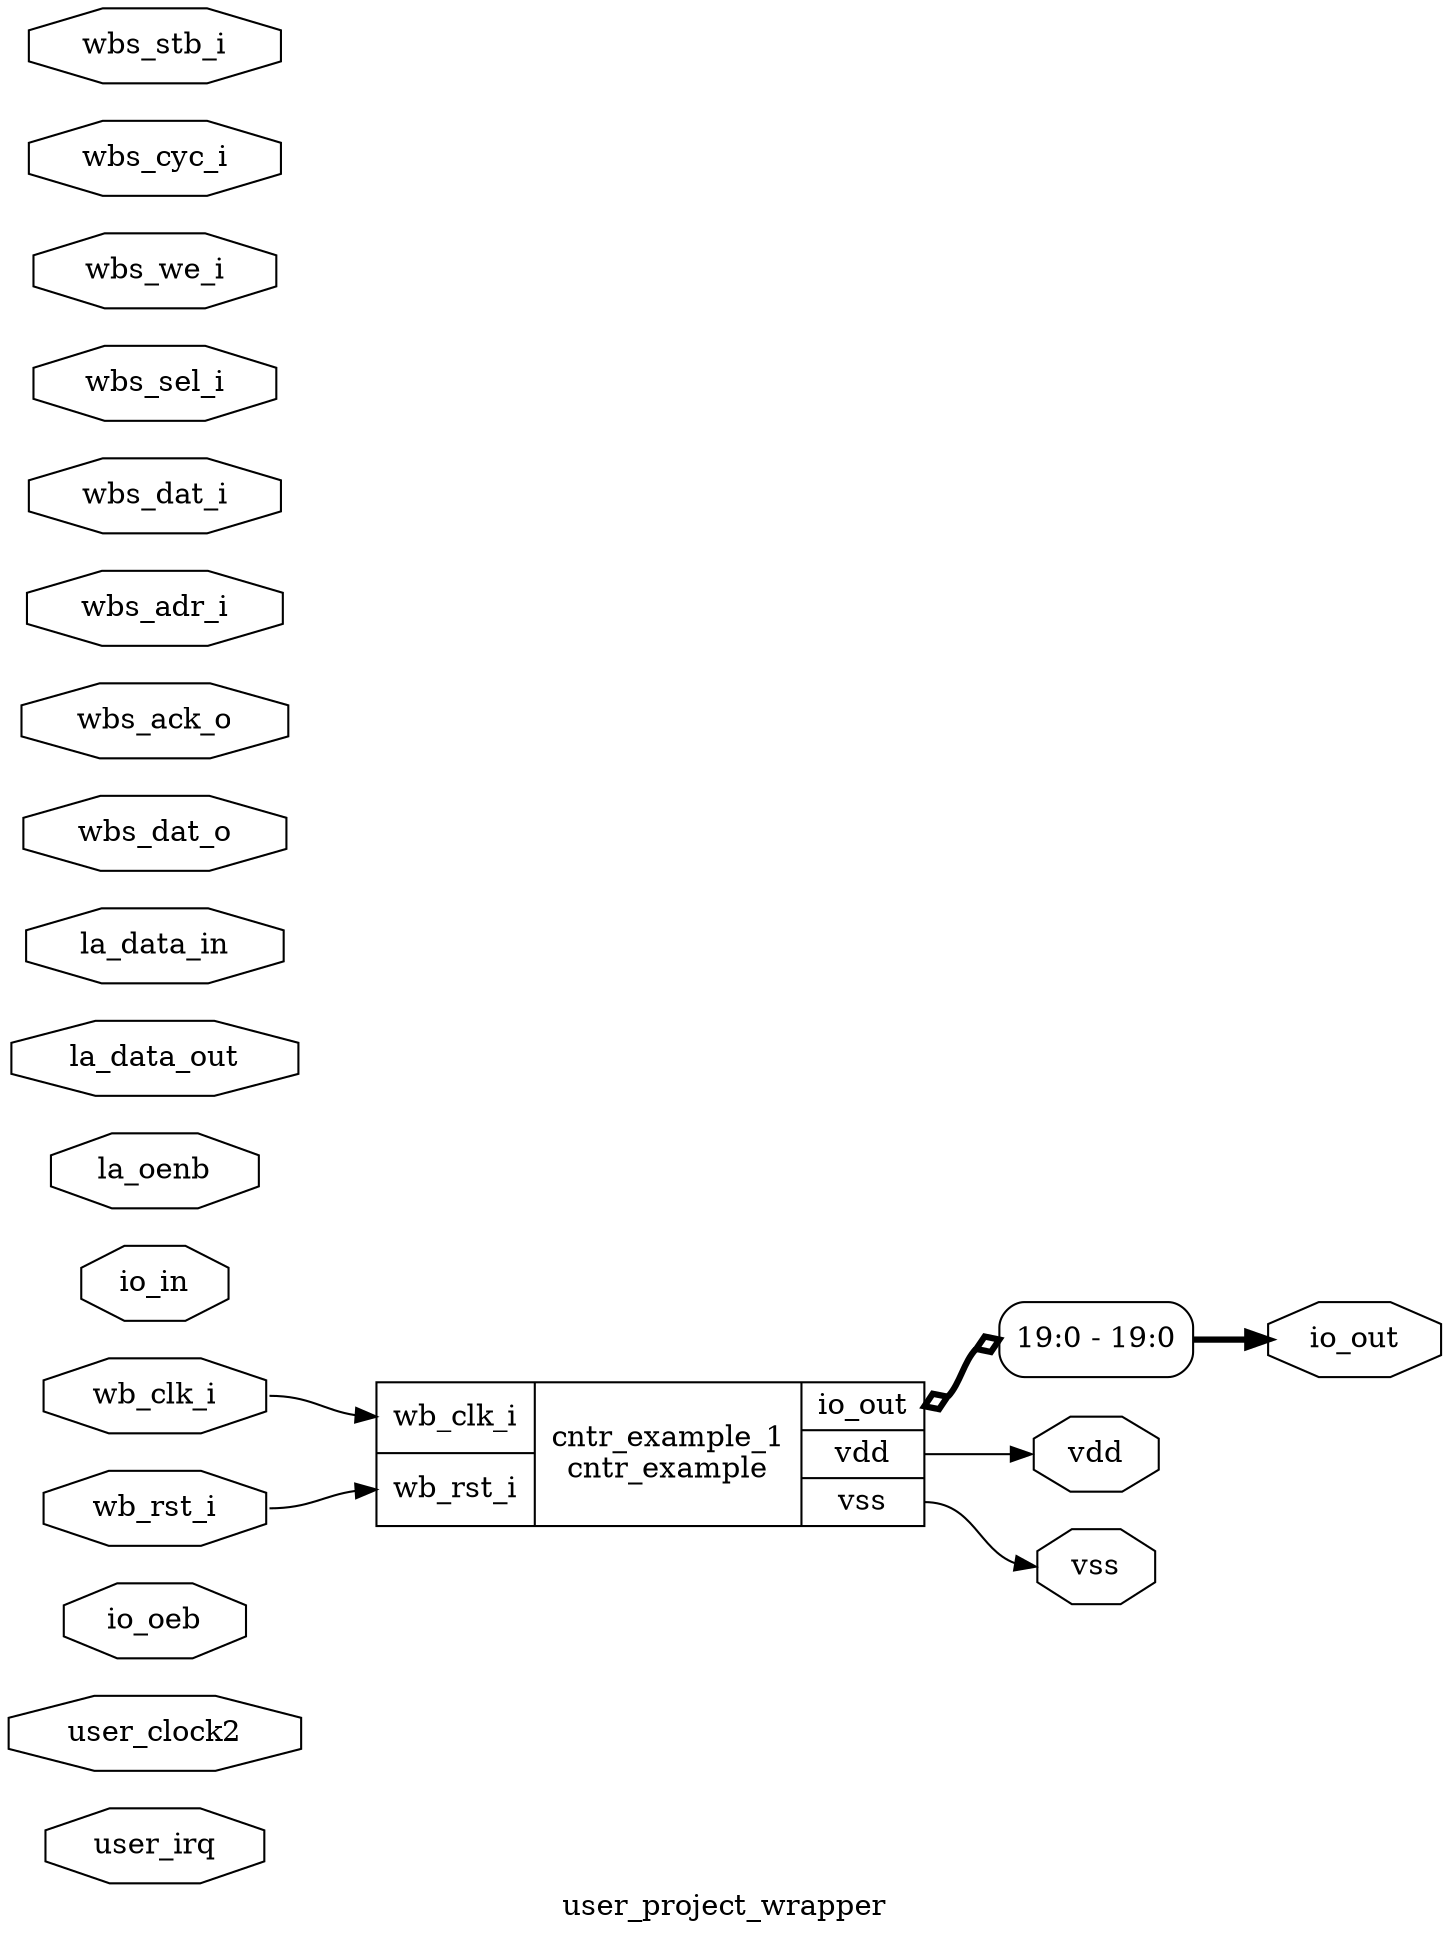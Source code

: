 digraph "user_project_wrapper" {
label="user_project_wrapper";
rankdir="LR";
remincross=true;
n1 [ shape=octagon, label="user_irq", color="black", fontcolor="black" ];
n2 [ shape=octagon, label="user_clock2", color="black", fontcolor="black" ];
n3 [ shape=octagon, label="io_oeb", color="black", fontcolor="black" ];
n4 [ shape=octagon, label="io_out", color="black", fontcolor="black" ];
n5 [ shape=octagon, label="io_in", color="black", fontcolor="black" ];
n6 [ shape=octagon, label="la_oenb", color="black", fontcolor="black" ];
n7 [ shape=octagon, label="la_data_out", color="black", fontcolor="black" ];
n8 [ shape=octagon, label="la_data_in", color="black", fontcolor="black" ];
n9 [ shape=octagon, label="wbs_dat_o", color="black", fontcolor="black" ];
n10 [ shape=octagon, label="wbs_ack_o", color="black", fontcolor="black" ];
n11 [ shape=octagon, label="wbs_adr_i", color="black", fontcolor="black" ];
n12 [ shape=octagon, label="wbs_dat_i", color="black", fontcolor="black" ];
n13 [ shape=octagon, label="wbs_sel_i", color="black", fontcolor="black" ];
n14 [ shape=octagon, label="wbs_we_i", color="black", fontcolor="black" ];
n15 [ shape=octagon, label="wbs_cyc_i", color="black", fontcolor="black" ];
n16 [ shape=octagon, label="wbs_stb_i", color="black", fontcolor="black" ];
n17 [ shape=octagon, label="wb_rst_i", color="black", fontcolor="black" ];
n18 [ shape=octagon, label="wb_clk_i", color="black", fontcolor="black" ];
n19 [ shape=octagon, label="vss", color="black", fontcolor="black" ];
n20 [ shape=octagon, label="vdd", color="black", fontcolor="black" ];
c21 [ shape=record, label="{{<p18> wb_clk_i|<p17> wb_rst_i}|cntr_example_1\ncntr_example|{<p4> io_out|<p20> vdd|<p19> vss}}" ];
x0 [ shape=record, style=rounded, label="<s0> 19:0 - 19:0 " ];
c21:p4:e -> x0:w [arrowhead=odiamond, arrowtail=odiamond, dir=both, color="black", style="setlinewidth(3)", label=""];
n17:e -> c21:p17:w [color="black", label=""];
n18:e -> c21:p18:w [color="black", label=""];
c21:p19:e -> n19:w [color="black", label=""];
c21:p20:e -> n20:w [color="black", label=""];
x0:s0:e -> n4:w [color="black", style="setlinewidth(3)", label=""];
}
